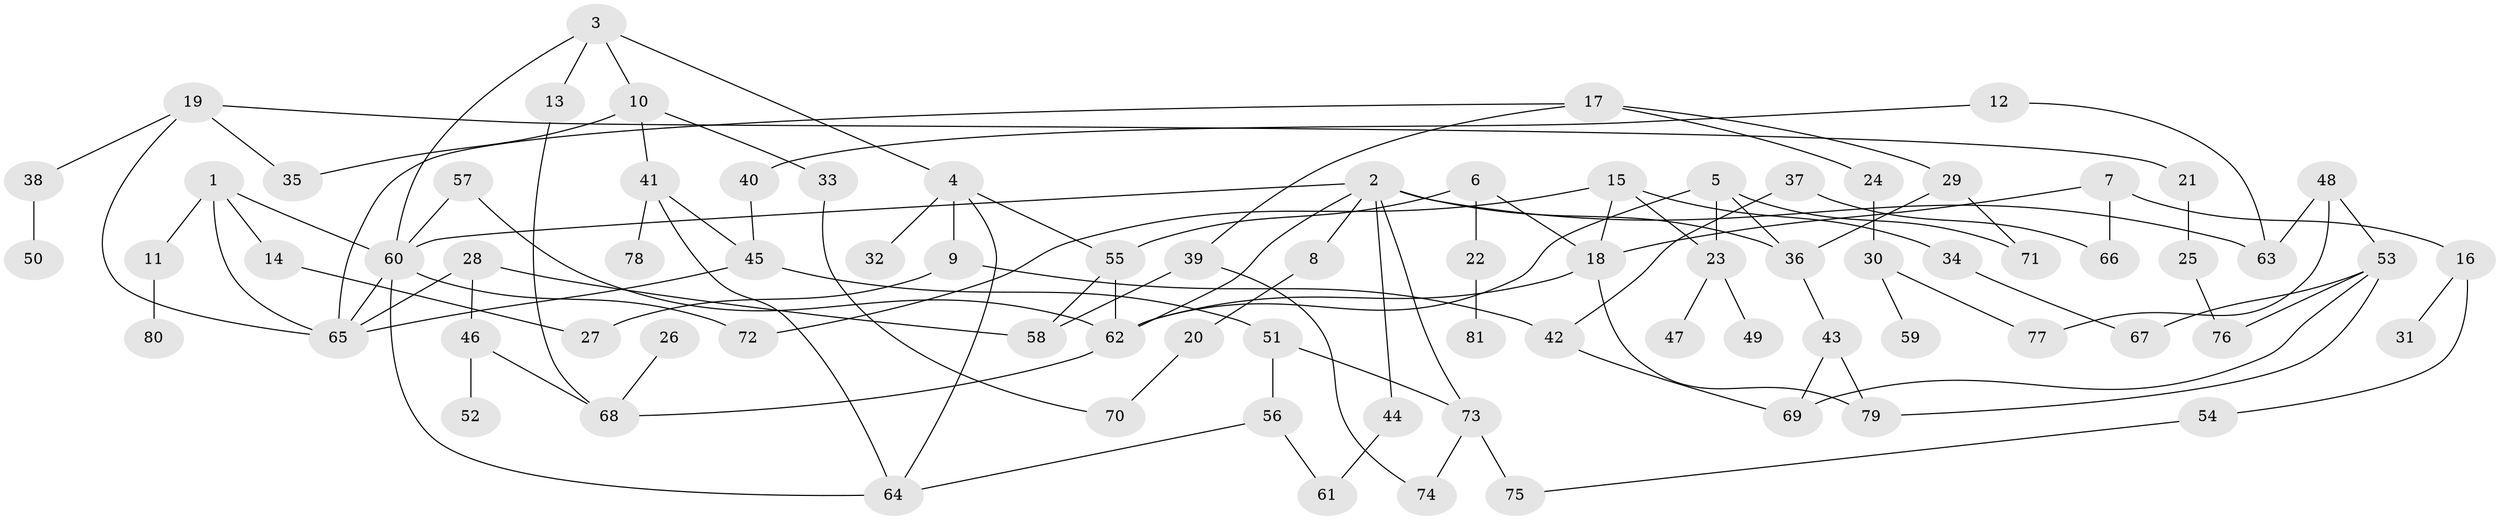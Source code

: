 // original degree distribution, {4: 0.10434782608695652, 7: 0.034782608695652174, 5: 0.06086956521739131, 6: 0.017391304347826087, 3: 0.20869565217391303, 2: 0.3217391304347826, 1: 0.25217391304347825}
// Generated by graph-tools (version 1.1) at 2025/36/03/04/25 23:36:01]
// undirected, 81 vertices, 113 edges
graph export_dot {
  node [color=gray90,style=filled];
  1;
  2;
  3;
  4;
  5;
  6;
  7;
  8;
  9;
  10;
  11;
  12;
  13;
  14;
  15;
  16;
  17;
  18;
  19;
  20;
  21;
  22;
  23;
  24;
  25;
  26;
  27;
  28;
  29;
  30;
  31;
  32;
  33;
  34;
  35;
  36;
  37;
  38;
  39;
  40;
  41;
  42;
  43;
  44;
  45;
  46;
  47;
  48;
  49;
  50;
  51;
  52;
  53;
  54;
  55;
  56;
  57;
  58;
  59;
  60;
  61;
  62;
  63;
  64;
  65;
  66;
  67;
  68;
  69;
  70;
  71;
  72;
  73;
  74;
  75;
  76;
  77;
  78;
  79;
  80;
  81;
  1 -- 11 [weight=1.0];
  1 -- 14 [weight=1.0];
  1 -- 60 [weight=1.0];
  1 -- 65 [weight=1.0];
  2 -- 8 [weight=1.0];
  2 -- 36 [weight=1.0];
  2 -- 44 [weight=1.0];
  2 -- 60 [weight=1.0];
  2 -- 62 [weight=1.0];
  2 -- 63 [weight=1.0];
  2 -- 73 [weight=1.0];
  3 -- 4 [weight=1.0];
  3 -- 10 [weight=1.0];
  3 -- 13 [weight=1.0];
  3 -- 60 [weight=1.0];
  4 -- 9 [weight=1.0];
  4 -- 32 [weight=1.0];
  4 -- 55 [weight=1.0];
  4 -- 64 [weight=1.0];
  5 -- 23 [weight=2.0];
  5 -- 36 [weight=1.0];
  5 -- 62 [weight=1.0];
  5 -- 71 [weight=2.0];
  6 -- 18 [weight=1.0];
  6 -- 22 [weight=1.0];
  6 -- 55 [weight=1.0];
  7 -- 16 [weight=1.0];
  7 -- 18 [weight=1.0];
  7 -- 66 [weight=1.0];
  8 -- 20 [weight=1.0];
  9 -- 27 [weight=1.0];
  9 -- 42 [weight=1.0];
  10 -- 33 [weight=1.0];
  10 -- 35 [weight=1.0];
  10 -- 41 [weight=1.0];
  11 -- 80 [weight=1.0];
  12 -- 40 [weight=1.0];
  12 -- 63 [weight=1.0];
  13 -- 68 [weight=1.0];
  14 -- 27 [weight=1.0];
  15 -- 18 [weight=1.0];
  15 -- 23 [weight=1.0];
  15 -- 34 [weight=1.0];
  15 -- 72 [weight=1.0];
  16 -- 31 [weight=1.0];
  16 -- 54 [weight=1.0];
  17 -- 24 [weight=1.0];
  17 -- 29 [weight=1.0];
  17 -- 39 [weight=1.0];
  17 -- 65 [weight=1.0];
  18 -- 62 [weight=1.0];
  18 -- 79 [weight=1.0];
  19 -- 21 [weight=1.0];
  19 -- 35 [weight=1.0];
  19 -- 38 [weight=1.0];
  19 -- 65 [weight=1.0];
  20 -- 70 [weight=1.0];
  21 -- 25 [weight=1.0];
  22 -- 81 [weight=1.0];
  23 -- 47 [weight=1.0];
  23 -- 49 [weight=1.0];
  24 -- 30 [weight=1.0];
  25 -- 76 [weight=1.0];
  26 -- 68 [weight=1.0];
  28 -- 46 [weight=1.0];
  28 -- 58 [weight=1.0];
  28 -- 65 [weight=1.0];
  29 -- 36 [weight=1.0];
  29 -- 71 [weight=1.0];
  30 -- 59 [weight=1.0];
  30 -- 77 [weight=1.0];
  33 -- 70 [weight=1.0];
  34 -- 67 [weight=1.0];
  36 -- 43 [weight=1.0];
  37 -- 42 [weight=1.0];
  37 -- 66 [weight=1.0];
  38 -- 50 [weight=1.0];
  39 -- 58 [weight=1.0];
  39 -- 74 [weight=1.0];
  40 -- 45 [weight=1.0];
  41 -- 45 [weight=1.0];
  41 -- 64 [weight=1.0];
  41 -- 78 [weight=1.0];
  42 -- 69 [weight=1.0];
  43 -- 69 [weight=1.0];
  43 -- 79 [weight=1.0];
  44 -- 61 [weight=1.0];
  45 -- 51 [weight=1.0];
  45 -- 65 [weight=1.0];
  46 -- 52 [weight=1.0];
  46 -- 68 [weight=1.0];
  48 -- 53 [weight=1.0];
  48 -- 63 [weight=1.0];
  48 -- 77 [weight=1.0];
  51 -- 56 [weight=1.0];
  51 -- 73 [weight=1.0];
  53 -- 67 [weight=1.0];
  53 -- 69 [weight=1.0];
  53 -- 76 [weight=1.0];
  53 -- 79 [weight=1.0];
  54 -- 75 [weight=1.0];
  55 -- 58 [weight=1.0];
  55 -- 62 [weight=1.0];
  56 -- 61 [weight=1.0];
  56 -- 64 [weight=1.0];
  57 -- 60 [weight=1.0];
  57 -- 62 [weight=1.0];
  60 -- 64 [weight=1.0];
  60 -- 65 [weight=1.0];
  60 -- 72 [weight=1.0];
  62 -- 68 [weight=1.0];
  73 -- 74 [weight=1.0];
  73 -- 75 [weight=1.0];
}
